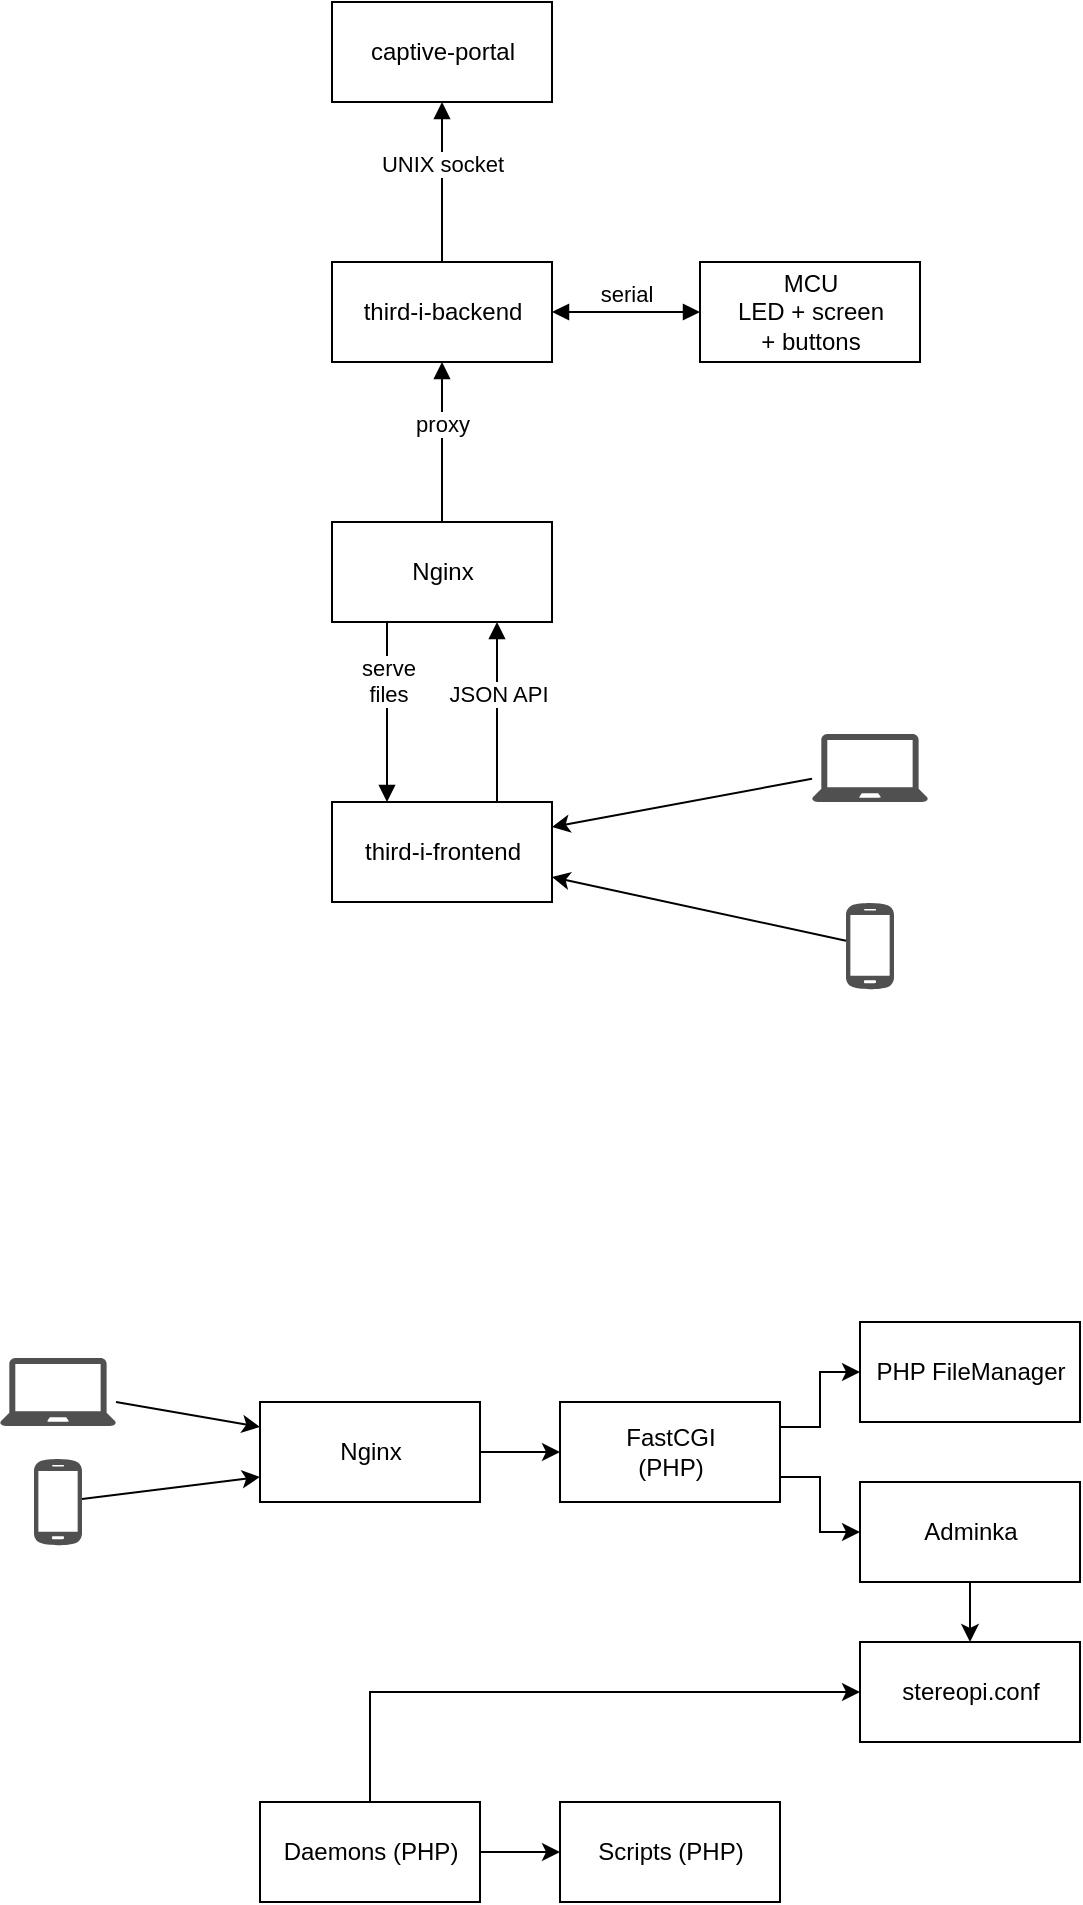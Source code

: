 <mxfile version="13.6.9" type="github">
  <diagram id="EHZb14BvgaKVWSqgQuvn" name="Page-1">
    <mxGraphModel dx="677" dy="396" grid="1" gridSize="10" guides="1" tooltips="1" connect="1" arrows="1" fold="1" page="1" pageScale="1" pageWidth="850" pageHeight="1100" math="0" shadow="0">
      <root>
        <mxCell id="0" />
        <mxCell id="1" parent="0" />
        <mxCell id="VB6oOExeKXiY0ZP3QW9x-2" value="third-i-frontend" style="html=1;" parent="1" vertex="1">
          <mxGeometry x="276" y="490" width="110" height="50" as="geometry" />
        </mxCell>
        <mxCell id="R91F2Yu0FQq_XXMoHAW0-1" value="captive-portal" style="html=1;" parent="1" vertex="1">
          <mxGeometry x="276" y="90" width="110" height="50" as="geometry" />
        </mxCell>
        <mxCell id="R91F2Yu0FQq_XXMoHAW0-2" value="&lt;div&gt;third-i-backend&lt;/div&gt;" style="html=1;" parent="1" vertex="1">
          <mxGeometry x="276" y="220" width="110" height="50" as="geometry" />
        </mxCell>
        <mxCell id="R91F2Yu0FQq_XXMoHAW0-5" value="UNIX socket" style="html=1;verticalAlign=bottom;endArrow=block;entryX=0.5;entryY=1;entryDx=0;entryDy=0;exitX=0.5;exitY=0;exitDx=0;exitDy=0;" parent="1" source="R91F2Yu0FQq_XXMoHAW0-2" target="R91F2Yu0FQq_XXMoHAW0-1" edge="1">
          <mxGeometry width="80" relative="1" as="geometry">
            <mxPoint x="516" y="170" as="sourcePoint" />
            <mxPoint x="576" y="230" as="targetPoint" />
          </mxGeometry>
        </mxCell>
        <mxCell id="R91F2Yu0FQq_XXMoHAW0-7" value="&lt;div&gt;serve&lt;br&gt;files&lt;br&gt;&lt;/div&gt;" style="html=1;verticalAlign=bottom;endArrow=block;entryX=0.25;entryY=0;entryDx=0;entryDy=0;exitX=0.25;exitY=1;exitDx=0;exitDy=0;" parent="1" source="zNTZZsJCAmpR414pE-_L-1" target="VB6oOExeKXiY0ZP3QW9x-2" edge="1">
          <mxGeometry width="80" relative="1" as="geometry">
            <mxPoint x="220" y="420" as="sourcePoint" />
            <mxPoint x="576" y="230" as="targetPoint" />
          </mxGeometry>
        </mxCell>
        <mxCell id="R91F2Yu0FQq_XXMoHAW0-8" value="JSON API" style="html=1;verticalAlign=bottom;endArrow=block;exitX=0.75;exitY=0;exitDx=0;exitDy=0;entryX=0.75;entryY=1;entryDx=0;entryDy=0;" parent="1" source="VB6oOExeKXiY0ZP3QW9x-2" target="zNTZZsJCAmpR414pE-_L-1" edge="1">
          <mxGeometry width="80" relative="1" as="geometry">
            <mxPoint x="496" y="230" as="sourcePoint" />
            <mxPoint x="440" y="380" as="targetPoint" />
          </mxGeometry>
        </mxCell>
        <mxCell id="R91F2Yu0FQq_XXMoHAW0-13" value="" style="pointerEvents=1;shadow=0;dashed=0;html=1;strokeColor=none;fillColor=#505050;labelPosition=center;verticalLabelPosition=bottom;verticalAlign=top;outlineConnect=0;align=center;shape=mxgraph.office.devices.cell_phone_android_standalone;" parent="1" vertex="1">
          <mxGeometry x="533" y="540" width="24" height="44" as="geometry" />
        </mxCell>
        <mxCell id="R91F2Yu0FQq_XXMoHAW0-14" value="" style="pointerEvents=1;shadow=0;dashed=0;html=1;strokeColor=none;fillColor=#505050;labelPosition=center;verticalLabelPosition=bottom;verticalAlign=top;outlineConnect=0;align=center;shape=mxgraph.office.devices.laptop;" parent="1" vertex="1">
          <mxGeometry x="516" y="456" width="58" height="34" as="geometry" />
        </mxCell>
        <mxCell id="R91F2Yu0FQq_XXMoHAW0-15" value="" style="endArrow=classic;html=1;entryX=1;entryY=0.25;entryDx=0;entryDy=0;" parent="1" source="R91F2Yu0FQq_XXMoHAW0-14" target="VB6oOExeKXiY0ZP3QW9x-2" edge="1">
          <mxGeometry width="50" height="50" relative="1" as="geometry">
            <mxPoint x="516" y="260" as="sourcePoint" />
            <mxPoint x="566" y="210" as="targetPoint" />
          </mxGeometry>
        </mxCell>
        <mxCell id="R91F2Yu0FQq_XXMoHAW0-16" value="" style="endArrow=classic;html=1;entryX=1;entryY=0.75;entryDx=0;entryDy=0;" parent="1" source="R91F2Yu0FQq_XXMoHAW0-13" target="VB6oOExeKXiY0ZP3QW9x-2" edge="1">
          <mxGeometry width="50" height="50" relative="1" as="geometry">
            <mxPoint x="516" y="260" as="sourcePoint" />
            <mxPoint x="566" y="210" as="targetPoint" />
          </mxGeometry>
        </mxCell>
        <mxCell id="R91F2Yu0FQq_XXMoHAW0-23" style="edgeStyle=orthogonalEdgeStyle;rounded=0;orthogonalLoop=1;jettySize=auto;html=1;exitX=1;exitY=0.5;exitDx=0;exitDy=0;entryX=0;entryY=0.5;entryDx=0;entryDy=0;" parent="1" source="R91F2Yu0FQq_XXMoHAW0-17" target="R91F2Yu0FQq_XXMoHAW0-18" edge="1">
          <mxGeometry relative="1" as="geometry" />
        </mxCell>
        <mxCell id="R91F2Yu0FQq_XXMoHAW0-17" value="Nginx" style="html=1;" parent="1" vertex="1">
          <mxGeometry x="240" y="790" width="110" height="50" as="geometry" />
        </mxCell>
        <mxCell id="R91F2Yu0FQq_XXMoHAW0-21" style="edgeStyle=orthogonalEdgeStyle;rounded=0;orthogonalLoop=1;jettySize=auto;html=1;exitX=1;exitY=0.25;exitDx=0;exitDy=0;entryX=0;entryY=0.5;entryDx=0;entryDy=0;" parent="1" source="R91F2Yu0FQq_XXMoHAW0-18" target="R91F2Yu0FQq_XXMoHAW0-19" edge="1">
          <mxGeometry relative="1" as="geometry" />
        </mxCell>
        <mxCell id="R91F2Yu0FQq_XXMoHAW0-22" style="edgeStyle=orthogonalEdgeStyle;rounded=0;orthogonalLoop=1;jettySize=auto;html=1;exitX=1;exitY=0.75;exitDx=0;exitDy=0;entryX=0;entryY=0.5;entryDx=0;entryDy=0;" parent="1" source="R91F2Yu0FQq_XXMoHAW0-18" target="R91F2Yu0FQq_XXMoHAW0-20" edge="1">
          <mxGeometry relative="1" as="geometry" />
        </mxCell>
        <mxCell id="R91F2Yu0FQq_XXMoHAW0-18" value="FastCGI&lt;br&gt;(PHP)" style="html=1;" parent="1" vertex="1">
          <mxGeometry x="390" y="790" width="110" height="50" as="geometry" />
        </mxCell>
        <mxCell id="R91F2Yu0FQq_XXMoHAW0-19" value="PHP FileManager" style="html=1;" parent="1" vertex="1">
          <mxGeometry x="540" y="750" width="110" height="50" as="geometry" />
        </mxCell>
        <mxCell id="R91F2Yu0FQq_XXMoHAW0-31" style="edgeStyle=orthogonalEdgeStyle;rounded=0;orthogonalLoop=1;jettySize=auto;html=1;exitX=0.5;exitY=1;exitDx=0;exitDy=0;entryX=0.5;entryY=0;entryDx=0;entryDy=0;" parent="1" source="R91F2Yu0FQq_XXMoHAW0-20" target="R91F2Yu0FQq_XXMoHAW0-30" edge="1">
          <mxGeometry relative="1" as="geometry" />
        </mxCell>
        <mxCell id="R91F2Yu0FQq_XXMoHAW0-20" value="Adminka" style="html=1;" parent="1" vertex="1">
          <mxGeometry x="540" y="830" width="110" height="50" as="geometry" />
        </mxCell>
        <mxCell id="R91F2Yu0FQq_XXMoHAW0-24" value="Scripts (PHP)" style="html=1;" parent="1" vertex="1">
          <mxGeometry x="390" y="990" width="110" height="50" as="geometry" />
        </mxCell>
        <mxCell id="R91F2Yu0FQq_XXMoHAW0-29" style="edgeStyle=orthogonalEdgeStyle;rounded=0;orthogonalLoop=1;jettySize=auto;html=1;exitX=1;exitY=0.5;exitDx=0;exitDy=0;entryX=0;entryY=0.5;entryDx=0;entryDy=0;" parent="1" source="R91F2Yu0FQq_XXMoHAW0-25" target="R91F2Yu0FQq_XXMoHAW0-24" edge="1">
          <mxGeometry relative="1" as="geometry" />
        </mxCell>
        <mxCell id="R91F2Yu0FQq_XXMoHAW0-32" style="edgeStyle=orthogonalEdgeStyle;rounded=0;orthogonalLoop=1;jettySize=auto;html=1;exitX=0.5;exitY=0;exitDx=0;exitDy=0;entryX=0;entryY=0.5;entryDx=0;entryDy=0;" parent="1" source="R91F2Yu0FQq_XXMoHAW0-25" target="R91F2Yu0FQq_XXMoHAW0-30" edge="1">
          <mxGeometry relative="1" as="geometry" />
        </mxCell>
        <mxCell id="R91F2Yu0FQq_XXMoHAW0-25" value="Daemons (PHP)" style="html=1;" parent="1" vertex="1">
          <mxGeometry x="240" y="990" width="110" height="50" as="geometry" />
        </mxCell>
        <mxCell id="R91F2Yu0FQq_XXMoHAW0-30" value="&lt;div&gt;stereopi.conf&lt;/div&gt;" style="html=1;" parent="1" vertex="1">
          <mxGeometry x="540" y="910" width="110" height="50" as="geometry" />
        </mxCell>
        <mxCell id="R91F2Yu0FQq_XXMoHAW0-33" value="" style="pointerEvents=1;shadow=0;dashed=0;html=1;strokeColor=none;fillColor=#505050;labelPosition=center;verticalLabelPosition=bottom;verticalAlign=top;outlineConnect=0;align=center;shape=mxgraph.office.devices.cell_phone_android_standalone;" parent="1" vertex="1">
          <mxGeometry x="127" y="818" width="24" height="44" as="geometry" />
        </mxCell>
        <mxCell id="R91F2Yu0FQq_XXMoHAW0-34" value="" style="pointerEvents=1;shadow=0;dashed=0;html=1;strokeColor=none;fillColor=#505050;labelPosition=center;verticalLabelPosition=bottom;verticalAlign=top;outlineConnect=0;align=center;shape=mxgraph.office.devices.laptop;" parent="1" vertex="1">
          <mxGeometry x="110" y="768" width="58" height="34" as="geometry" />
        </mxCell>
        <mxCell id="R91F2Yu0FQq_XXMoHAW0-35" value="" style="endArrow=classic;html=1;entryX=0;entryY=0.25;entryDx=0;entryDy=0;" parent="1" source="R91F2Yu0FQq_XXMoHAW0-34" target="R91F2Yu0FQq_XXMoHAW0-17" edge="1">
          <mxGeometry width="50" height="50" relative="1" as="geometry">
            <mxPoint x="40" y="708" as="sourcePoint" />
            <mxPoint x="-90" y="800.5" as="targetPoint" />
          </mxGeometry>
        </mxCell>
        <mxCell id="R91F2Yu0FQq_XXMoHAW0-36" value="" style="endArrow=classic;html=1;entryX=0;entryY=0.75;entryDx=0;entryDy=0;" parent="1" source="R91F2Yu0FQq_XXMoHAW0-33" target="R91F2Yu0FQq_XXMoHAW0-17" edge="1">
          <mxGeometry width="50" height="50" relative="1" as="geometry">
            <mxPoint x="40" y="708" as="sourcePoint" />
            <mxPoint x="-90" y="825.5" as="targetPoint" />
          </mxGeometry>
        </mxCell>
        <mxCell id="zNTZZsJCAmpR414pE-_L-1" value="Nginx" style="html=1;" vertex="1" parent="1">
          <mxGeometry x="276" y="350" width="110" height="50" as="geometry" />
        </mxCell>
        <mxCell id="zNTZZsJCAmpR414pE-_L-2" value="proxy" style="html=1;verticalAlign=bottom;endArrow=block;exitX=0.5;exitY=0;exitDx=0;exitDy=0;entryX=0.5;entryY=1;entryDx=0;entryDy=0;" edge="1" parent="1" source="zNTZZsJCAmpR414pE-_L-1" target="R91F2Yu0FQq_XXMoHAW0-2">
          <mxGeometry width="80" relative="1" as="geometry">
            <mxPoint x="368.5" y="500" as="sourcePoint" />
            <mxPoint x="368.5" y="410" as="targetPoint" />
          </mxGeometry>
        </mxCell>
        <mxCell id="zNTZZsJCAmpR414pE-_L-4" value="&lt;div&gt;MCU&lt;/div&gt;&lt;div&gt;LED + screen&lt;/div&gt;&lt;div&gt;+ buttons&lt;br&gt;&lt;/div&gt;" style="html=1;" vertex="1" parent="1">
          <mxGeometry x="460" y="220" width="110" height="50" as="geometry" />
        </mxCell>
        <mxCell id="zNTZZsJCAmpR414pE-_L-5" value="serial" style="html=1;verticalAlign=bottom;endArrow=block;exitX=1;exitY=0.5;exitDx=0;exitDy=0;entryX=0;entryY=0.5;entryDx=0;entryDy=0;startArrow=block;startFill=1;" edge="1" parent="1" source="R91F2Yu0FQq_XXMoHAW0-2" target="zNTZZsJCAmpR414pE-_L-4">
          <mxGeometry width="80" relative="1" as="geometry">
            <mxPoint x="341" y="360" as="sourcePoint" />
            <mxPoint x="341" y="280" as="targetPoint" />
          </mxGeometry>
        </mxCell>
      </root>
    </mxGraphModel>
  </diagram>
</mxfile>
